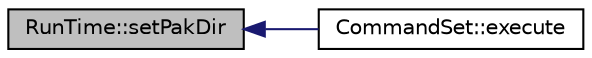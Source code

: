 digraph "RunTime::setPakDir"
{
 // INTERACTIVE_SVG=YES
  edge [fontname="Helvetica",fontsize="10",labelfontname="Helvetica",labelfontsize="10"];
  node [fontname="Helvetica",fontsize="10",shape=record];
  rankdir="LR";
  Node1 [label="RunTime::setPakDir",height=0.2,width=0.4,color="black", fillcolor="grey75", style="filled" fontcolor="black"];
  Node1 -> Node2 [dir="back",color="midnightblue",fontsize="10",style="solid",fontname="Helvetica"];
  Node2 [label="CommandSet::execute",height=0.2,width=0.4,color="black", fillcolor="white", style="filled",URL="$class_command_set.html#a552d329f64c0ed706751cc04e46571c4"];
}
